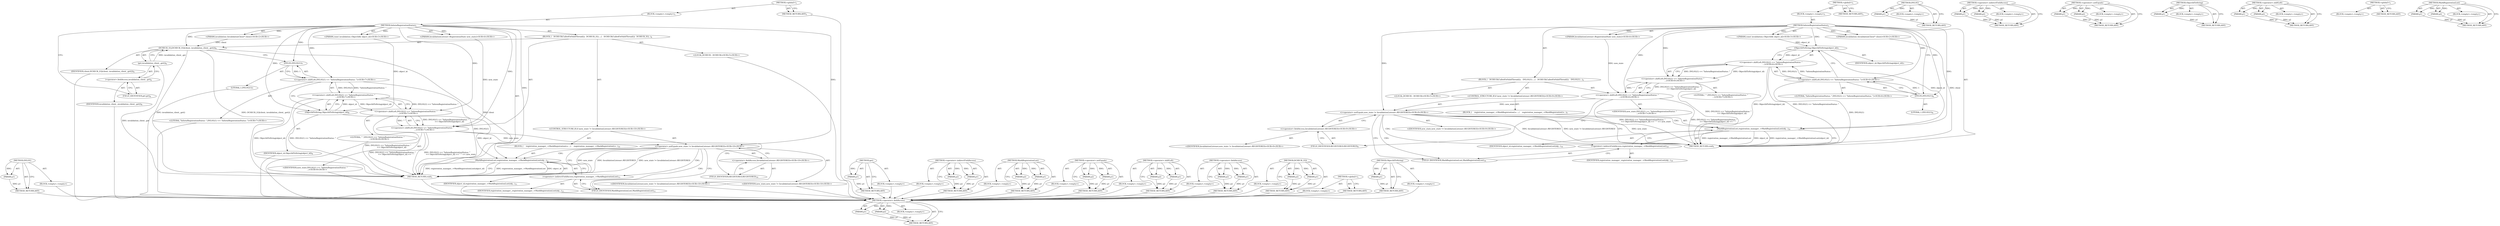 digraph "ObjectIdToString" {
vulnerable_84 [label=<(METHOD,&lt;operator&gt;.fieldAccess)>];
vulnerable_85 [label=<(PARAM,p1)>];
vulnerable_86 [label=<(PARAM,p2)>];
vulnerable_87 [label=<(BLOCK,&lt;empty&gt;,&lt;empty&gt;)>];
vulnerable_88 [label=<(METHOD_RETURN,ANY)>];
vulnerable_6 [label=<(METHOD,&lt;global&gt;)<SUB>1</SUB>>];
vulnerable_7 [label=<(BLOCK,&lt;empty&gt;,&lt;empty&gt;)<SUB>1</SUB>>];
vulnerable_8 [label=<(METHOD,InformRegistrationStatus)<SUB>1</SUB>>];
vulnerable_9 [label="<(PARAM,invalidation::InvalidationClient* client)<SUB>2</SUB>>"];
vulnerable_10 [label="<(PARAM,const invalidation::ObjectId&amp; object_id)<SUB>3</SUB>>"];
vulnerable_11 [label="<(PARAM,InvalidationListener::RegistrationState new_state)<SUB>4</SUB>>"];
vulnerable_12 [label=<(BLOCK,{
   DCHECK(CalledOnValidThread());
   DVLOG(1)...,{
   DCHECK(CalledOnValidThread());
   DVLOG(1)...)<SUB>4</SUB>>];
vulnerable_13 [label="<(LOCAL,DCHECK : DCHECK)<SUB>5</SUB>>"];
vulnerable_14 [label="<(&lt;operator&gt;.shiftLeft,DVLOG(1) &lt;&lt; &quot;InformRegistrationStatus: &quot;
      ...)<SUB>6</SUB>>"];
vulnerable_15 [label="<(&lt;operator&gt;.shiftLeft,DVLOG(1) &lt;&lt; &quot;InformRegistrationStatus: &quot;
      ...)<SUB>6</SUB>>"];
vulnerable_16 [label="<(&lt;operator&gt;.shiftLeft,DVLOG(1) &lt;&lt; &quot;InformRegistrationStatus: &quot;
      ...)<SUB>6</SUB>>"];
vulnerable_17 [label="<(&lt;operator&gt;.shiftLeft,DVLOG(1) &lt;&lt; &quot;InformRegistrationStatus: &quot;)<SUB>6</SUB>>"];
vulnerable_18 [label=<(DVLOG,DVLOG(1))<SUB>6</SUB>>];
vulnerable_19 [label=<(LITERAL,1,DVLOG(1))<SUB>6</SUB>>];
vulnerable_20 [label="<(LITERAL,&quot;InformRegistrationStatus: &quot;,DVLOG(1) &lt;&lt; &quot;InformRegistrationStatus: &quot;)<SUB>6</SUB>>"];
vulnerable_21 [label=<(ObjectIdToString,ObjectIdToString(object_id))<SUB>7</SUB>>];
vulnerable_22 [label=<(IDENTIFIER,object_id,ObjectIdToString(object_id))<SUB>7</SUB>>];
vulnerable_23 [label="<(LITERAL,&quot; &quot;,DVLOG(1) &lt;&lt; &quot;InformRegistrationStatus: &quot;
      ...)<SUB>7</SUB>>"];
vulnerable_24 [label="<(IDENTIFIER,new_state,DVLOG(1) &lt;&lt; &quot;InformRegistrationStatus: &quot;
      ...)<SUB>7</SUB>>"];
vulnerable_25 [label="<(CONTROL_STRUCTURE,IF,if (new_state != InvalidationListener::REGISTERED))<SUB>9</SUB>>"];
vulnerable_26 [label="<(&lt;operator&gt;.notEquals,new_state != InvalidationListener::REGISTERED)<SUB>9</SUB>>"];
vulnerable_27 [label="<(IDENTIFIER,new_state,new_state != InvalidationListener::REGISTERED)<SUB>9</SUB>>"];
vulnerable_28 [label="<(&lt;operator&gt;.fieldAccess,InvalidationListener::REGISTERED)<SUB>9</SUB>>"];
vulnerable_29 [label="<(IDENTIFIER,InvalidationListener,new_state != InvalidationListener::REGISTERED)<SUB>9</SUB>>"];
vulnerable_30 [label=<(FIELD_IDENTIFIER,REGISTERED,REGISTERED)<SUB>9</SUB>>];
vulnerable_31 [label=<(BLOCK,{
    registration_manager_-&gt;MarkRegistrationLo...,{
    registration_manager_-&gt;MarkRegistrationLo...)<SUB>9</SUB>>];
vulnerable_32 [label=<(MarkRegistrationLost,registration_manager_-&gt;MarkRegistrationLost(obj...)<SUB>10</SUB>>];
vulnerable_33 [label=<(&lt;operator&gt;.indirectFieldAccess,registration_manager_-&gt;MarkRegistrationLost)<SUB>10</SUB>>];
vulnerable_34 [label=<(IDENTIFIER,registration_manager_,registration_manager_-&gt;MarkRegistrationLost(obj...)<SUB>10</SUB>>];
vulnerable_35 [label=<(FIELD_IDENTIFIER,MarkRegistrationLost,MarkRegistrationLost)<SUB>10</SUB>>];
vulnerable_36 [label=<(IDENTIFIER,object_id,registration_manager_-&gt;MarkRegistrationLost(obj...)<SUB>10</SUB>>];
vulnerable_37 [label=<(METHOD_RETURN,void)<SUB>1</SUB>>];
vulnerable_39 [label=<(METHOD_RETURN,ANY)<SUB>1</SUB>>];
vulnerable_71 [label=<(METHOD,DVLOG)>];
vulnerable_72 [label=<(PARAM,p1)>];
vulnerable_73 [label=<(BLOCK,&lt;empty&gt;,&lt;empty&gt;)>];
vulnerable_74 [label=<(METHOD_RETURN,ANY)>];
vulnerable_94 [label=<(METHOD,&lt;operator&gt;.indirectFieldAccess)>];
vulnerable_95 [label=<(PARAM,p1)>];
vulnerable_96 [label=<(PARAM,p2)>];
vulnerable_97 [label=<(BLOCK,&lt;empty&gt;,&lt;empty&gt;)>];
vulnerable_98 [label=<(METHOD_RETURN,ANY)>];
vulnerable_79 [label=<(METHOD,&lt;operator&gt;.notEquals)>];
vulnerable_80 [label=<(PARAM,p1)>];
vulnerable_81 [label=<(PARAM,p2)>];
vulnerable_82 [label=<(BLOCK,&lt;empty&gt;,&lt;empty&gt;)>];
vulnerable_83 [label=<(METHOD_RETURN,ANY)>];
vulnerable_75 [label=<(METHOD,ObjectIdToString)>];
vulnerable_76 [label=<(PARAM,p1)>];
vulnerable_77 [label=<(BLOCK,&lt;empty&gt;,&lt;empty&gt;)>];
vulnerable_78 [label=<(METHOD_RETURN,ANY)>];
vulnerable_66 [label=<(METHOD,&lt;operator&gt;.shiftLeft)>];
vulnerable_67 [label=<(PARAM,p1)>];
vulnerable_68 [label=<(PARAM,p2)>];
vulnerable_69 [label=<(BLOCK,&lt;empty&gt;,&lt;empty&gt;)>];
vulnerable_70 [label=<(METHOD_RETURN,ANY)>];
vulnerable_60 [label=<(METHOD,&lt;global&gt;)<SUB>1</SUB>>];
vulnerable_61 [label=<(BLOCK,&lt;empty&gt;,&lt;empty&gt;)>];
vulnerable_62 [label=<(METHOD_RETURN,ANY)>];
vulnerable_89 [label=<(METHOD,MarkRegistrationLost)>];
vulnerable_90 [label=<(PARAM,p1)>];
vulnerable_91 [label=<(PARAM,p2)>];
vulnerable_92 [label=<(BLOCK,&lt;empty&gt;,&lt;empty&gt;)>];
vulnerable_93 [label=<(METHOD_RETURN,ANY)>];
fixed_91 [label=<(METHOD,DVLOG)>];
fixed_92 [label=<(PARAM,p1)>];
fixed_93 [label=<(BLOCK,&lt;empty&gt;,&lt;empty&gt;)>];
fixed_94 [label=<(METHOD_RETURN,ANY)>];
fixed_6 [label=<(METHOD,&lt;global&gt;)<SUB>1</SUB>>];
fixed_7 [label=<(BLOCK,&lt;empty&gt;,&lt;empty&gt;)<SUB>1</SUB>>];
fixed_8 [label=<(METHOD,InformRegistrationStatus)<SUB>1</SUB>>];
fixed_9 [label="<(PARAM,invalidation::InvalidationClient* client)<SUB>2</SUB>>"];
fixed_10 [label="<(PARAM,const invalidation::ObjectId&amp; object_id)<SUB>3</SUB>>"];
fixed_11 [label="<(PARAM,InvalidationListener::RegistrationState new_state)<SUB>4</SUB>>"];
fixed_12 [label=<(BLOCK,{
   DCHECK(CalledOnValidThread());
  DCHECK_EQ...,{
   DCHECK(CalledOnValidThread());
  DCHECK_EQ...)<SUB>4</SUB>>];
fixed_13 [label="<(LOCAL,DCHECK : DCHECK)<SUB>5</SUB>>"];
fixed_14 [label=<(DCHECK_EQ,DCHECK_EQ(client, invalidation_client_.get()))<SUB>6</SUB>>];
fixed_15 [label=<(IDENTIFIER,client,DCHECK_EQ(client, invalidation_client_.get()))<SUB>6</SUB>>];
fixed_16 [label=<(get,invalidation_client_.get())<SUB>6</SUB>>];
fixed_17 [label=<(&lt;operator&gt;.fieldAccess,invalidation_client_.get)<SUB>6</SUB>>];
fixed_18 [label=<(IDENTIFIER,invalidation_client_,invalidation_client_.get())<SUB>6</SUB>>];
fixed_19 [label=<(FIELD_IDENTIFIER,get,get)<SUB>6</SUB>>];
fixed_20 [label="<(&lt;operator&gt;.shiftLeft,DVLOG(1) &lt;&lt; &quot;InformRegistrationStatus: &quot;
      ...)<SUB>7</SUB>>"];
fixed_21 [label="<(&lt;operator&gt;.shiftLeft,DVLOG(1) &lt;&lt; &quot;InformRegistrationStatus: &quot;
      ...)<SUB>7</SUB>>"];
fixed_22 [label="<(&lt;operator&gt;.shiftLeft,DVLOG(1) &lt;&lt; &quot;InformRegistrationStatus: &quot;
      ...)<SUB>7</SUB>>"];
fixed_23 [label="<(&lt;operator&gt;.shiftLeft,DVLOG(1) &lt;&lt; &quot;InformRegistrationStatus: &quot;)<SUB>7</SUB>>"];
fixed_24 [label=<(DVLOG,DVLOG(1))<SUB>7</SUB>>];
fixed_25 [label=<(LITERAL,1,DVLOG(1))<SUB>7</SUB>>];
fixed_26 [label="<(LITERAL,&quot;InformRegistrationStatus: &quot;,DVLOG(1) &lt;&lt; &quot;InformRegistrationStatus: &quot;)<SUB>7</SUB>>"];
fixed_27 [label=<(ObjectIdToString,ObjectIdToString(object_id))<SUB>8</SUB>>];
fixed_28 [label=<(IDENTIFIER,object_id,ObjectIdToString(object_id))<SUB>8</SUB>>];
fixed_29 [label="<(LITERAL,&quot; &quot;,DVLOG(1) &lt;&lt; &quot;InformRegistrationStatus: &quot;
      ...)<SUB>8</SUB>>"];
fixed_30 [label="<(IDENTIFIER,new_state,DVLOG(1) &lt;&lt; &quot;InformRegistrationStatus: &quot;
      ...)<SUB>8</SUB>>"];
fixed_31 [label="<(CONTROL_STRUCTURE,IF,if (new_state != InvalidationListener::REGISTERED))<SUB>10</SUB>>"];
fixed_32 [label="<(&lt;operator&gt;.notEquals,new_state != InvalidationListener::REGISTERED)<SUB>10</SUB>>"];
fixed_33 [label="<(IDENTIFIER,new_state,new_state != InvalidationListener::REGISTERED)<SUB>10</SUB>>"];
fixed_34 [label="<(&lt;operator&gt;.fieldAccess,InvalidationListener::REGISTERED)<SUB>10</SUB>>"];
fixed_35 [label="<(IDENTIFIER,InvalidationListener,new_state != InvalidationListener::REGISTERED)<SUB>10</SUB>>"];
fixed_36 [label=<(FIELD_IDENTIFIER,REGISTERED,REGISTERED)<SUB>10</SUB>>];
fixed_37 [label=<(BLOCK,{
    registration_manager_-&gt;MarkRegistrationLo...,{
    registration_manager_-&gt;MarkRegistrationLo...)<SUB>10</SUB>>];
fixed_38 [label=<(MarkRegistrationLost,registration_manager_-&gt;MarkRegistrationLost(obj...)<SUB>11</SUB>>];
fixed_39 [label=<(&lt;operator&gt;.indirectFieldAccess,registration_manager_-&gt;MarkRegistrationLost)<SUB>11</SUB>>];
fixed_40 [label=<(IDENTIFIER,registration_manager_,registration_manager_-&gt;MarkRegistrationLost(obj...)<SUB>11</SUB>>];
fixed_41 [label=<(FIELD_IDENTIFIER,MarkRegistrationLost,MarkRegistrationLost)<SUB>11</SUB>>];
fixed_42 [label=<(IDENTIFIER,object_id,registration_manager_-&gt;MarkRegistrationLost(obj...)<SUB>11</SUB>>];
fixed_43 [label=<(METHOD_RETURN,void)<SUB>1</SUB>>];
fixed_45 [label=<(METHOD_RETURN,ANY)<SUB>1</SUB>>];
fixed_77 [label=<(METHOD,get)>];
fixed_78 [label=<(PARAM,p1)>];
fixed_79 [label=<(BLOCK,&lt;empty&gt;,&lt;empty&gt;)>];
fixed_80 [label=<(METHOD_RETURN,ANY)>];
fixed_109 [label=<(METHOD,&lt;operator&gt;.indirectFieldAccess)>];
fixed_110 [label=<(PARAM,p1)>];
fixed_111 [label=<(PARAM,p2)>];
fixed_112 [label=<(BLOCK,&lt;empty&gt;,&lt;empty&gt;)>];
fixed_113 [label=<(METHOD_RETURN,ANY)>];
fixed_104 [label=<(METHOD,MarkRegistrationLost)>];
fixed_105 [label=<(PARAM,p1)>];
fixed_106 [label=<(PARAM,p2)>];
fixed_107 [label=<(BLOCK,&lt;empty&gt;,&lt;empty&gt;)>];
fixed_108 [label=<(METHOD_RETURN,ANY)>];
fixed_99 [label=<(METHOD,&lt;operator&gt;.notEquals)>];
fixed_100 [label=<(PARAM,p1)>];
fixed_101 [label=<(PARAM,p2)>];
fixed_102 [label=<(BLOCK,&lt;empty&gt;,&lt;empty&gt;)>];
fixed_103 [label=<(METHOD_RETURN,ANY)>];
fixed_86 [label=<(METHOD,&lt;operator&gt;.shiftLeft)>];
fixed_87 [label=<(PARAM,p1)>];
fixed_88 [label=<(PARAM,p2)>];
fixed_89 [label=<(BLOCK,&lt;empty&gt;,&lt;empty&gt;)>];
fixed_90 [label=<(METHOD_RETURN,ANY)>];
fixed_81 [label=<(METHOD,&lt;operator&gt;.fieldAccess)>];
fixed_82 [label=<(PARAM,p1)>];
fixed_83 [label=<(PARAM,p2)>];
fixed_84 [label=<(BLOCK,&lt;empty&gt;,&lt;empty&gt;)>];
fixed_85 [label=<(METHOD_RETURN,ANY)>];
fixed_72 [label=<(METHOD,DCHECK_EQ)>];
fixed_73 [label=<(PARAM,p1)>];
fixed_74 [label=<(PARAM,p2)>];
fixed_75 [label=<(BLOCK,&lt;empty&gt;,&lt;empty&gt;)>];
fixed_76 [label=<(METHOD_RETURN,ANY)>];
fixed_66 [label=<(METHOD,&lt;global&gt;)<SUB>1</SUB>>];
fixed_67 [label=<(BLOCK,&lt;empty&gt;,&lt;empty&gt;)>];
fixed_68 [label=<(METHOD_RETURN,ANY)>];
fixed_95 [label=<(METHOD,ObjectIdToString)>];
fixed_96 [label=<(PARAM,p1)>];
fixed_97 [label=<(BLOCK,&lt;empty&gt;,&lt;empty&gt;)>];
fixed_98 [label=<(METHOD_RETURN,ANY)>];
vulnerable_84 -> vulnerable_85  [key=0, label="AST: "];
vulnerable_84 -> vulnerable_85  [key=1, label="DDG: "];
vulnerable_84 -> vulnerable_87  [key=0, label="AST: "];
vulnerable_84 -> vulnerable_86  [key=0, label="AST: "];
vulnerable_84 -> vulnerable_86  [key=1, label="DDG: "];
vulnerable_84 -> vulnerable_88  [key=0, label="AST: "];
vulnerable_84 -> vulnerable_88  [key=1, label="CFG: "];
vulnerable_85 -> vulnerable_88  [key=0, label="DDG: p1"];
vulnerable_86 -> vulnerable_88  [key=0, label="DDG: p2"];
vulnerable_6 -> vulnerable_7  [key=0, label="AST: "];
vulnerable_6 -> vulnerable_39  [key=0, label="AST: "];
vulnerable_6 -> vulnerable_39  [key=1, label="CFG: "];
vulnerable_7 -> vulnerable_8  [key=0, label="AST: "];
vulnerable_8 -> vulnerable_9  [key=0, label="AST: "];
vulnerable_8 -> vulnerable_9  [key=1, label="DDG: "];
vulnerable_8 -> vulnerable_10  [key=0, label="AST: "];
vulnerable_8 -> vulnerable_10  [key=1, label="DDG: "];
vulnerable_8 -> vulnerable_11  [key=0, label="AST: "];
vulnerable_8 -> vulnerable_11  [key=1, label="DDG: "];
vulnerable_8 -> vulnerable_12  [key=0, label="AST: "];
vulnerable_8 -> vulnerable_37  [key=0, label="AST: "];
vulnerable_8 -> vulnerable_18  [key=0, label="CFG: "];
vulnerable_8 -> vulnerable_18  [key=1, label="DDG: "];
vulnerable_8 -> vulnerable_14  [key=0, label="DDG: "];
vulnerable_8 -> vulnerable_15  [key=0, label="DDG: "];
vulnerable_8 -> vulnerable_26  [key=0, label="DDG: "];
vulnerable_8 -> vulnerable_32  [key=0, label="DDG: "];
vulnerable_8 -> vulnerable_17  [key=0, label="DDG: "];
vulnerable_8 -> vulnerable_21  [key=0, label="DDG: "];
vulnerable_9 -> vulnerable_37  [key=0, label="DDG: client"];
vulnerable_10 -> vulnerable_21  [key=0, label="DDG: object_id"];
vulnerable_11 -> vulnerable_14  [key=0, label="DDG: new_state"];
vulnerable_12 -> vulnerable_13  [key=0, label="AST: "];
vulnerable_12 -> vulnerable_14  [key=0, label="AST: "];
vulnerable_12 -> vulnerable_25  [key=0, label="AST: "];
vulnerable_14 -> vulnerable_15  [key=0, label="AST: "];
vulnerable_14 -> vulnerable_24  [key=0, label="AST: "];
vulnerable_14 -> vulnerable_30  [key=0, label="CFG: "];
vulnerable_14 -> vulnerable_37  [key=0, label="DDG: DVLOG(1) &lt;&lt; &quot;InformRegistrationStatus: &quot;
            &lt;&lt; ObjectIdToString(object_id) &lt;&lt; &quot; &quot;"];
vulnerable_14 -> vulnerable_37  [key=1, label="DDG: DVLOG(1) &lt;&lt; &quot;InformRegistrationStatus: &quot;
            &lt;&lt; ObjectIdToString(object_id) &lt;&lt; &quot; &quot; &lt;&lt; new_state"];
vulnerable_14 -> vulnerable_26  [key=0, label="DDG: new_state"];
vulnerable_15 -> vulnerable_16  [key=0, label="AST: "];
vulnerable_15 -> vulnerable_23  [key=0, label="AST: "];
vulnerable_15 -> vulnerable_14  [key=0, label="CFG: "];
vulnerable_15 -> vulnerable_14  [key=1, label="DDG: DVLOG(1) &lt;&lt; &quot;InformRegistrationStatus: &quot;
            &lt;&lt; ObjectIdToString(object_id)"];
vulnerable_15 -> vulnerable_14  [key=2, label="DDG: &quot; &quot;"];
vulnerable_15 -> vulnerable_37  [key=0, label="DDG: DVLOG(1) &lt;&lt; &quot;InformRegistrationStatus: &quot;
            &lt;&lt; ObjectIdToString(object_id)"];
vulnerable_16 -> vulnerable_17  [key=0, label="AST: "];
vulnerable_16 -> vulnerable_21  [key=0, label="AST: "];
vulnerable_16 -> vulnerable_15  [key=0, label="CFG: "];
vulnerable_16 -> vulnerable_15  [key=1, label="DDG: DVLOG(1) &lt;&lt; &quot;InformRegistrationStatus: &quot;"];
vulnerable_16 -> vulnerable_15  [key=2, label="DDG: ObjectIdToString(object_id)"];
vulnerable_16 -> vulnerable_37  [key=0, label="DDG: DVLOG(1) &lt;&lt; &quot;InformRegistrationStatus: &quot;"];
vulnerable_16 -> vulnerable_37  [key=1, label="DDG: ObjectIdToString(object_id)"];
vulnerable_17 -> vulnerable_18  [key=0, label="AST: "];
vulnerable_17 -> vulnerable_20  [key=0, label="AST: "];
vulnerable_17 -> vulnerable_21  [key=0, label="CFG: "];
vulnerable_17 -> vulnerable_37  [key=0, label="DDG: DVLOG(1)"];
vulnerable_17 -> vulnerable_16  [key=0, label="DDG: DVLOG(1)"];
vulnerable_17 -> vulnerable_16  [key=1, label="DDG: &quot;InformRegistrationStatus: &quot;"];
vulnerable_18 -> vulnerable_19  [key=0, label="AST: "];
vulnerable_18 -> vulnerable_17  [key=0, label="CFG: "];
vulnerable_18 -> vulnerable_17  [key=1, label="DDG: 1"];
vulnerable_21 -> vulnerable_22  [key=0, label="AST: "];
vulnerable_21 -> vulnerable_16  [key=0, label="CFG: "];
vulnerable_21 -> vulnerable_16  [key=1, label="DDG: object_id"];
vulnerable_21 -> vulnerable_32  [key=0, label="DDG: object_id"];
vulnerable_25 -> vulnerable_26  [key=0, label="AST: "];
vulnerable_25 -> vulnerable_31  [key=0, label="AST: "];
vulnerable_26 -> vulnerable_27  [key=0, label="AST: "];
vulnerable_26 -> vulnerable_28  [key=0, label="AST: "];
vulnerable_26 -> vulnerable_37  [key=0, label="CFG: "];
vulnerable_26 -> vulnerable_37  [key=1, label="DDG: new_state"];
vulnerable_26 -> vulnerable_37  [key=2, label="DDG: InvalidationListener::REGISTERED"];
vulnerable_26 -> vulnerable_37  [key=3, label="DDG: new_state != InvalidationListener::REGISTERED"];
vulnerable_26 -> vulnerable_35  [key=0, label="CFG: "];
vulnerable_26 -> vulnerable_35  [key=1, label="CDG: "];
vulnerable_26 -> vulnerable_32  [key=0, label="CDG: "];
vulnerable_26 -> vulnerable_33  [key=0, label="CDG: "];
vulnerable_28 -> vulnerable_29  [key=0, label="AST: "];
vulnerable_28 -> vulnerable_30  [key=0, label="AST: "];
vulnerable_28 -> vulnerable_26  [key=0, label="CFG: "];
vulnerable_30 -> vulnerable_28  [key=0, label="CFG: "];
vulnerable_31 -> vulnerable_32  [key=0, label="AST: "];
vulnerable_32 -> vulnerable_33  [key=0, label="AST: "];
vulnerable_32 -> vulnerable_36  [key=0, label="AST: "];
vulnerable_32 -> vulnerable_37  [key=0, label="CFG: "];
vulnerable_32 -> vulnerable_37  [key=1, label="DDG: registration_manager_-&gt;MarkRegistrationLost"];
vulnerable_32 -> vulnerable_37  [key=2, label="DDG: object_id"];
vulnerable_32 -> vulnerable_37  [key=3, label="DDG: registration_manager_-&gt;MarkRegistrationLost(object_id)"];
vulnerable_33 -> vulnerable_34  [key=0, label="AST: "];
vulnerable_33 -> vulnerable_35  [key=0, label="AST: "];
vulnerable_33 -> vulnerable_32  [key=0, label="CFG: "];
vulnerable_35 -> vulnerable_33  [key=0, label="CFG: "];
vulnerable_71 -> vulnerable_72  [key=0, label="AST: "];
vulnerable_71 -> vulnerable_72  [key=1, label="DDG: "];
vulnerable_71 -> vulnerable_73  [key=0, label="AST: "];
vulnerable_71 -> vulnerable_74  [key=0, label="AST: "];
vulnerable_71 -> vulnerable_74  [key=1, label="CFG: "];
vulnerable_72 -> vulnerable_74  [key=0, label="DDG: p1"];
vulnerable_94 -> vulnerable_95  [key=0, label="AST: "];
vulnerable_94 -> vulnerable_95  [key=1, label="DDG: "];
vulnerable_94 -> vulnerable_97  [key=0, label="AST: "];
vulnerable_94 -> vulnerable_96  [key=0, label="AST: "];
vulnerable_94 -> vulnerable_96  [key=1, label="DDG: "];
vulnerable_94 -> vulnerable_98  [key=0, label="AST: "];
vulnerable_94 -> vulnerable_98  [key=1, label="CFG: "];
vulnerable_95 -> vulnerable_98  [key=0, label="DDG: p1"];
vulnerable_96 -> vulnerable_98  [key=0, label="DDG: p2"];
vulnerable_79 -> vulnerable_80  [key=0, label="AST: "];
vulnerable_79 -> vulnerable_80  [key=1, label="DDG: "];
vulnerable_79 -> vulnerable_82  [key=0, label="AST: "];
vulnerable_79 -> vulnerable_81  [key=0, label="AST: "];
vulnerable_79 -> vulnerable_81  [key=1, label="DDG: "];
vulnerable_79 -> vulnerable_83  [key=0, label="AST: "];
vulnerable_79 -> vulnerable_83  [key=1, label="CFG: "];
vulnerable_80 -> vulnerable_83  [key=0, label="DDG: p1"];
vulnerable_81 -> vulnerable_83  [key=0, label="DDG: p2"];
vulnerable_75 -> vulnerable_76  [key=0, label="AST: "];
vulnerable_75 -> vulnerable_76  [key=1, label="DDG: "];
vulnerable_75 -> vulnerable_77  [key=0, label="AST: "];
vulnerable_75 -> vulnerable_78  [key=0, label="AST: "];
vulnerable_75 -> vulnerable_78  [key=1, label="CFG: "];
vulnerable_76 -> vulnerable_78  [key=0, label="DDG: p1"];
vulnerable_66 -> vulnerable_67  [key=0, label="AST: "];
vulnerable_66 -> vulnerable_67  [key=1, label="DDG: "];
vulnerable_66 -> vulnerable_69  [key=0, label="AST: "];
vulnerable_66 -> vulnerable_68  [key=0, label="AST: "];
vulnerable_66 -> vulnerable_68  [key=1, label="DDG: "];
vulnerable_66 -> vulnerable_70  [key=0, label="AST: "];
vulnerable_66 -> vulnerable_70  [key=1, label="CFG: "];
vulnerable_67 -> vulnerable_70  [key=0, label="DDG: p1"];
vulnerable_68 -> vulnerable_70  [key=0, label="DDG: p2"];
vulnerable_60 -> vulnerable_61  [key=0, label="AST: "];
vulnerable_60 -> vulnerable_62  [key=0, label="AST: "];
vulnerable_60 -> vulnerable_62  [key=1, label="CFG: "];
vulnerable_89 -> vulnerable_90  [key=0, label="AST: "];
vulnerable_89 -> vulnerable_90  [key=1, label="DDG: "];
vulnerable_89 -> vulnerable_92  [key=0, label="AST: "];
vulnerable_89 -> vulnerable_91  [key=0, label="AST: "];
vulnerable_89 -> vulnerable_91  [key=1, label="DDG: "];
vulnerable_89 -> vulnerable_93  [key=0, label="AST: "];
vulnerable_89 -> vulnerable_93  [key=1, label="CFG: "];
vulnerable_90 -> vulnerable_93  [key=0, label="DDG: p1"];
vulnerable_91 -> vulnerable_93  [key=0, label="DDG: p2"];
fixed_91 -> fixed_92  [key=0, label="AST: "];
fixed_91 -> fixed_92  [key=1, label="DDG: "];
fixed_91 -> fixed_93  [key=0, label="AST: "];
fixed_91 -> fixed_94  [key=0, label="AST: "];
fixed_91 -> fixed_94  [key=1, label="CFG: "];
fixed_92 -> fixed_94  [key=0, label="DDG: p1"];
fixed_93 -> vulnerable_84  [key=0];
fixed_94 -> vulnerable_84  [key=0];
fixed_6 -> fixed_7  [key=0, label="AST: "];
fixed_6 -> fixed_45  [key=0, label="AST: "];
fixed_6 -> fixed_45  [key=1, label="CFG: "];
fixed_7 -> fixed_8  [key=0, label="AST: "];
fixed_8 -> fixed_9  [key=0, label="AST: "];
fixed_8 -> fixed_9  [key=1, label="DDG: "];
fixed_8 -> fixed_10  [key=0, label="AST: "];
fixed_8 -> fixed_10  [key=1, label="DDG: "];
fixed_8 -> fixed_11  [key=0, label="AST: "];
fixed_8 -> fixed_11  [key=1, label="DDG: "];
fixed_8 -> fixed_12  [key=0, label="AST: "];
fixed_8 -> fixed_43  [key=0, label="AST: "];
fixed_8 -> fixed_19  [key=0, label="CFG: "];
fixed_8 -> fixed_14  [key=0, label="DDG: "];
fixed_8 -> fixed_20  [key=0, label="DDG: "];
fixed_8 -> fixed_21  [key=0, label="DDG: "];
fixed_8 -> fixed_32  [key=0, label="DDG: "];
fixed_8 -> fixed_38  [key=0, label="DDG: "];
fixed_8 -> fixed_23  [key=0, label="DDG: "];
fixed_8 -> fixed_27  [key=0, label="DDG: "];
fixed_8 -> fixed_24  [key=0, label="DDG: "];
fixed_9 -> fixed_14  [key=0, label="DDG: client"];
fixed_10 -> fixed_27  [key=0, label="DDG: object_id"];
fixed_11 -> fixed_20  [key=0, label="DDG: new_state"];
fixed_12 -> fixed_13  [key=0, label="AST: "];
fixed_12 -> fixed_14  [key=0, label="AST: "];
fixed_12 -> fixed_20  [key=0, label="AST: "];
fixed_12 -> fixed_31  [key=0, label="AST: "];
fixed_13 -> vulnerable_84  [key=0];
fixed_14 -> fixed_15  [key=0, label="AST: "];
fixed_14 -> fixed_16  [key=0, label="AST: "];
fixed_14 -> fixed_24  [key=0, label="CFG: "];
fixed_14 -> fixed_43  [key=0, label="DDG: client"];
fixed_14 -> fixed_43  [key=1, label="DDG: invalidation_client_.get()"];
fixed_14 -> fixed_43  [key=2, label="DDG: DCHECK_EQ(client, invalidation_client_.get())"];
fixed_15 -> vulnerable_84  [key=0];
fixed_16 -> fixed_17  [key=0, label="AST: "];
fixed_16 -> fixed_14  [key=0, label="CFG: "];
fixed_16 -> fixed_14  [key=1, label="DDG: invalidation_client_.get"];
fixed_16 -> fixed_43  [key=0, label="DDG: invalidation_client_.get"];
fixed_17 -> fixed_18  [key=0, label="AST: "];
fixed_17 -> fixed_19  [key=0, label="AST: "];
fixed_17 -> fixed_16  [key=0, label="CFG: "];
fixed_18 -> vulnerable_84  [key=0];
fixed_19 -> fixed_17  [key=0, label="CFG: "];
fixed_20 -> fixed_21  [key=0, label="AST: "];
fixed_20 -> fixed_30  [key=0, label="AST: "];
fixed_20 -> fixed_36  [key=0, label="CFG: "];
fixed_20 -> fixed_43  [key=0, label="DDG: DVLOG(1) &lt;&lt; &quot;InformRegistrationStatus: &quot;
            &lt;&lt; ObjectIdToString(object_id) &lt;&lt; &quot; &quot;"];
fixed_20 -> fixed_43  [key=1, label="DDG: DVLOG(1) &lt;&lt; &quot;InformRegistrationStatus: &quot;
            &lt;&lt; ObjectIdToString(object_id) &lt;&lt; &quot; &quot; &lt;&lt; new_state"];
fixed_20 -> fixed_32  [key=0, label="DDG: new_state"];
fixed_21 -> fixed_22  [key=0, label="AST: "];
fixed_21 -> fixed_29  [key=0, label="AST: "];
fixed_21 -> fixed_20  [key=0, label="CFG: "];
fixed_21 -> fixed_20  [key=1, label="DDG: DVLOG(1) &lt;&lt; &quot;InformRegistrationStatus: &quot;
            &lt;&lt; ObjectIdToString(object_id)"];
fixed_21 -> fixed_20  [key=2, label="DDG: &quot; &quot;"];
fixed_21 -> fixed_43  [key=0, label="DDG: DVLOG(1) &lt;&lt; &quot;InformRegistrationStatus: &quot;
            &lt;&lt; ObjectIdToString(object_id)"];
fixed_22 -> fixed_23  [key=0, label="AST: "];
fixed_22 -> fixed_27  [key=0, label="AST: "];
fixed_22 -> fixed_21  [key=0, label="CFG: "];
fixed_22 -> fixed_21  [key=1, label="DDG: DVLOG(1) &lt;&lt; &quot;InformRegistrationStatus: &quot;"];
fixed_22 -> fixed_21  [key=2, label="DDG: ObjectIdToString(object_id)"];
fixed_22 -> fixed_43  [key=0, label="DDG: DVLOG(1) &lt;&lt; &quot;InformRegistrationStatus: &quot;"];
fixed_22 -> fixed_43  [key=1, label="DDG: ObjectIdToString(object_id)"];
fixed_23 -> fixed_24  [key=0, label="AST: "];
fixed_23 -> fixed_26  [key=0, label="AST: "];
fixed_23 -> fixed_27  [key=0, label="CFG: "];
fixed_23 -> fixed_43  [key=0, label="DDG: DVLOG(1)"];
fixed_23 -> fixed_22  [key=0, label="DDG: DVLOG(1)"];
fixed_23 -> fixed_22  [key=1, label="DDG: &quot;InformRegistrationStatus: &quot;"];
fixed_24 -> fixed_25  [key=0, label="AST: "];
fixed_24 -> fixed_23  [key=0, label="CFG: "];
fixed_24 -> fixed_23  [key=1, label="DDG: 1"];
fixed_25 -> vulnerable_84  [key=0];
fixed_26 -> vulnerable_84  [key=0];
fixed_27 -> fixed_28  [key=0, label="AST: "];
fixed_27 -> fixed_22  [key=0, label="CFG: "];
fixed_27 -> fixed_22  [key=1, label="DDG: object_id"];
fixed_27 -> fixed_38  [key=0, label="DDG: object_id"];
fixed_28 -> vulnerable_84  [key=0];
fixed_29 -> vulnerable_84  [key=0];
fixed_30 -> vulnerable_84  [key=0];
fixed_31 -> fixed_32  [key=0, label="AST: "];
fixed_31 -> fixed_37  [key=0, label="AST: "];
fixed_32 -> fixed_33  [key=0, label="AST: "];
fixed_32 -> fixed_34  [key=0, label="AST: "];
fixed_32 -> fixed_43  [key=0, label="CFG: "];
fixed_32 -> fixed_43  [key=1, label="DDG: new_state"];
fixed_32 -> fixed_43  [key=2, label="DDG: InvalidationListener::REGISTERED"];
fixed_32 -> fixed_43  [key=3, label="DDG: new_state != InvalidationListener::REGISTERED"];
fixed_32 -> fixed_41  [key=0, label="CFG: "];
fixed_32 -> fixed_41  [key=1, label="CDG: "];
fixed_32 -> fixed_38  [key=0, label="CDG: "];
fixed_32 -> fixed_39  [key=0, label="CDG: "];
fixed_33 -> vulnerable_84  [key=0];
fixed_34 -> fixed_35  [key=0, label="AST: "];
fixed_34 -> fixed_36  [key=0, label="AST: "];
fixed_34 -> fixed_32  [key=0, label="CFG: "];
fixed_35 -> vulnerable_84  [key=0];
fixed_36 -> fixed_34  [key=0, label="CFG: "];
fixed_37 -> fixed_38  [key=0, label="AST: "];
fixed_38 -> fixed_39  [key=0, label="AST: "];
fixed_38 -> fixed_42  [key=0, label="AST: "];
fixed_38 -> fixed_43  [key=0, label="CFG: "];
fixed_38 -> fixed_43  [key=1, label="DDG: registration_manager_-&gt;MarkRegistrationLost"];
fixed_38 -> fixed_43  [key=2, label="DDG: object_id"];
fixed_38 -> fixed_43  [key=3, label="DDG: registration_manager_-&gt;MarkRegistrationLost(object_id)"];
fixed_39 -> fixed_40  [key=0, label="AST: "];
fixed_39 -> fixed_41  [key=0, label="AST: "];
fixed_39 -> fixed_38  [key=0, label="CFG: "];
fixed_40 -> vulnerable_84  [key=0];
fixed_41 -> fixed_39  [key=0, label="CFG: "];
fixed_42 -> vulnerable_84  [key=0];
fixed_43 -> vulnerable_84  [key=0];
fixed_45 -> vulnerable_84  [key=0];
fixed_77 -> fixed_78  [key=0, label="AST: "];
fixed_77 -> fixed_78  [key=1, label="DDG: "];
fixed_77 -> fixed_79  [key=0, label="AST: "];
fixed_77 -> fixed_80  [key=0, label="AST: "];
fixed_77 -> fixed_80  [key=1, label="CFG: "];
fixed_78 -> fixed_80  [key=0, label="DDG: p1"];
fixed_79 -> vulnerable_84  [key=0];
fixed_80 -> vulnerable_84  [key=0];
fixed_109 -> fixed_110  [key=0, label="AST: "];
fixed_109 -> fixed_110  [key=1, label="DDG: "];
fixed_109 -> fixed_112  [key=0, label="AST: "];
fixed_109 -> fixed_111  [key=0, label="AST: "];
fixed_109 -> fixed_111  [key=1, label="DDG: "];
fixed_109 -> fixed_113  [key=0, label="AST: "];
fixed_109 -> fixed_113  [key=1, label="CFG: "];
fixed_110 -> fixed_113  [key=0, label="DDG: p1"];
fixed_111 -> fixed_113  [key=0, label="DDG: p2"];
fixed_112 -> vulnerable_84  [key=0];
fixed_113 -> vulnerable_84  [key=0];
fixed_104 -> fixed_105  [key=0, label="AST: "];
fixed_104 -> fixed_105  [key=1, label="DDG: "];
fixed_104 -> fixed_107  [key=0, label="AST: "];
fixed_104 -> fixed_106  [key=0, label="AST: "];
fixed_104 -> fixed_106  [key=1, label="DDG: "];
fixed_104 -> fixed_108  [key=0, label="AST: "];
fixed_104 -> fixed_108  [key=1, label="CFG: "];
fixed_105 -> fixed_108  [key=0, label="DDG: p1"];
fixed_106 -> fixed_108  [key=0, label="DDG: p2"];
fixed_107 -> vulnerable_84  [key=0];
fixed_108 -> vulnerable_84  [key=0];
fixed_99 -> fixed_100  [key=0, label="AST: "];
fixed_99 -> fixed_100  [key=1, label="DDG: "];
fixed_99 -> fixed_102  [key=0, label="AST: "];
fixed_99 -> fixed_101  [key=0, label="AST: "];
fixed_99 -> fixed_101  [key=1, label="DDG: "];
fixed_99 -> fixed_103  [key=0, label="AST: "];
fixed_99 -> fixed_103  [key=1, label="CFG: "];
fixed_100 -> fixed_103  [key=0, label="DDG: p1"];
fixed_101 -> fixed_103  [key=0, label="DDG: p2"];
fixed_102 -> vulnerable_84  [key=0];
fixed_103 -> vulnerable_84  [key=0];
fixed_86 -> fixed_87  [key=0, label="AST: "];
fixed_86 -> fixed_87  [key=1, label="DDG: "];
fixed_86 -> fixed_89  [key=0, label="AST: "];
fixed_86 -> fixed_88  [key=0, label="AST: "];
fixed_86 -> fixed_88  [key=1, label="DDG: "];
fixed_86 -> fixed_90  [key=0, label="AST: "];
fixed_86 -> fixed_90  [key=1, label="CFG: "];
fixed_87 -> fixed_90  [key=0, label="DDG: p1"];
fixed_88 -> fixed_90  [key=0, label="DDG: p2"];
fixed_89 -> vulnerable_84  [key=0];
fixed_90 -> vulnerable_84  [key=0];
fixed_81 -> fixed_82  [key=0, label="AST: "];
fixed_81 -> fixed_82  [key=1, label="DDG: "];
fixed_81 -> fixed_84  [key=0, label="AST: "];
fixed_81 -> fixed_83  [key=0, label="AST: "];
fixed_81 -> fixed_83  [key=1, label="DDG: "];
fixed_81 -> fixed_85  [key=0, label="AST: "];
fixed_81 -> fixed_85  [key=1, label="CFG: "];
fixed_82 -> fixed_85  [key=0, label="DDG: p1"];
fixed_83 -> fixed_85  [key=0, label="DDG: p2"];
fixed_84 -> vulnerable_84  [key=0];
fixed_85 -> vulnerable_84  [key=0];
fixed_72 -> fixed_73  [key=0, label="AST: "];
fixed_72 -> fixed_73  [key=1, label="DDG: "];
fixed_72 -> fixed_75  [key=0, label="AST: "];
fixed_72 -> fixed_74  [key=0, label="AST: "];
fixed_72 -> fixed_74  [key=1, label="DDG: "];
fixed_72 -> fixed_76  [key=0, label="AST: "];
fixed_72 -> fixed_76  [key=1, label="CFG: "];
fixed_73 -> fixed_76  [key=0, label="DDG: p1"];
fixed_74 -> fixed_76  [key=0, label="DDG: p2"];
fixed_75 -> vulnerable_84  [key=0];
fixed_76 -> vulnerable_84  [key=0];
fixed_66 -> fixed_67  [key=0, label="AST: "];
fixed_66 -> fixed_68  [key=0, label="AST: "];
fixed_66 -> fixed_68  [key=1, label="CFG: "];
fixed_67 -> vulnerable_84  [key=0];
fixed_68 -> vulnerable_84  [key=0];
fixed_95 -> fixed_96  [key=0, label="AST: "];
fixed_95 -> fixed_96  [key=1, label="DDG: "];
fixed_95 -> fixed_97  [key=0, label="AST: "];
fixed_95 -> fixed_98  [key=0, label="AST: "];
fixed_95 -> fixed_98  [key=1, label="CFG: "];
fixed_96 -> fixed_98  [key=0, label="DDG: p1"];
fixed_97 -> vulnerable_84  [key=0];
fixed_98 -> vulnerable_84  [key=0];
}
